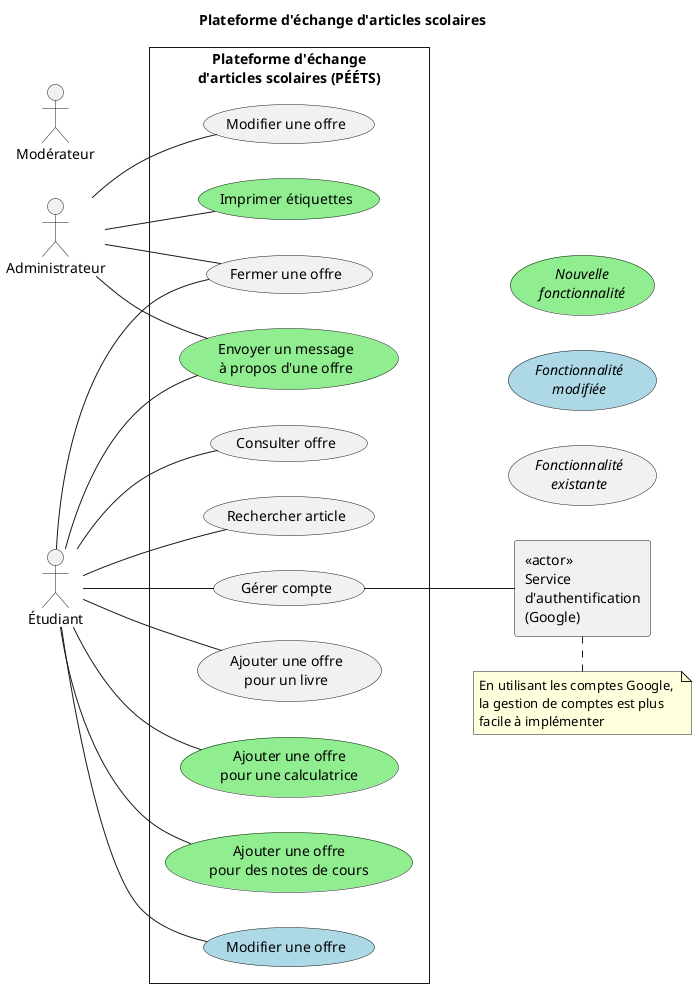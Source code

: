 @startuml
title Plateforme d'échange d'articles scolaires
left to right direction
skinparam style strictuml
skinparam packageStyle rect
actor Administrateur
actor Étudiant
actor Modérateur
rectangle "<<actor>>\nService\nd'authentification\n(Google)" as SA
rectangle "Plateforme d'échange\nd'articles scolaires (PÉÉTS)" {
  (Gérer compte) as GC
  (Ajouter une offre\npour un livre) as AOL
  (Ajouter une offre\npour une calculatrice) as AOC #lightgreen
  (Ajouter une offre\npour des notes de cours) as AON #lightgreen
  (Modifier une offre) as MO #lightblue
  (Envoyer un message\nà propos d'une offre) as EM #lightgreen
  (Imprimer étiquettes) as IE #lightgreen
  Étudiant -- GC
  GC -- SA
  Étudiant -- AOL
  Étudiant -- AON
  Étudiant -- AOC
  Étudiant -- MO
  Étudiant -- (Fermer une offre) 
  Étudiant -- (Rechercher article)
  Étudiant -- (Consulter offre)
  Étudiant -- EM
  Administrateur -- (Modifier une offre)
  Administrateur -- (Fermer une offre)
  Administrateur -- IE
  Administrateur -- EM
}
'légende, expliquer les couleurs
(//Nouvelle//\n//fonctionnalité//) as nf #lightgreen
(//Fonctionnalité//\n//modifiée//) as fm #lightblue
(//Fonctionnalité//\n//existante//) as fe
'forcer une mise en page avec les lignes cachées
nf -[#transparent]right- fm
fm -[#transparent]right- fe
fe -[#transparent]right- SA
note as N1
 En utilisant les comptes Google, 
 la gestion de comptes est plus
 facile à implémenter
end note
SA . N1
@enduml
